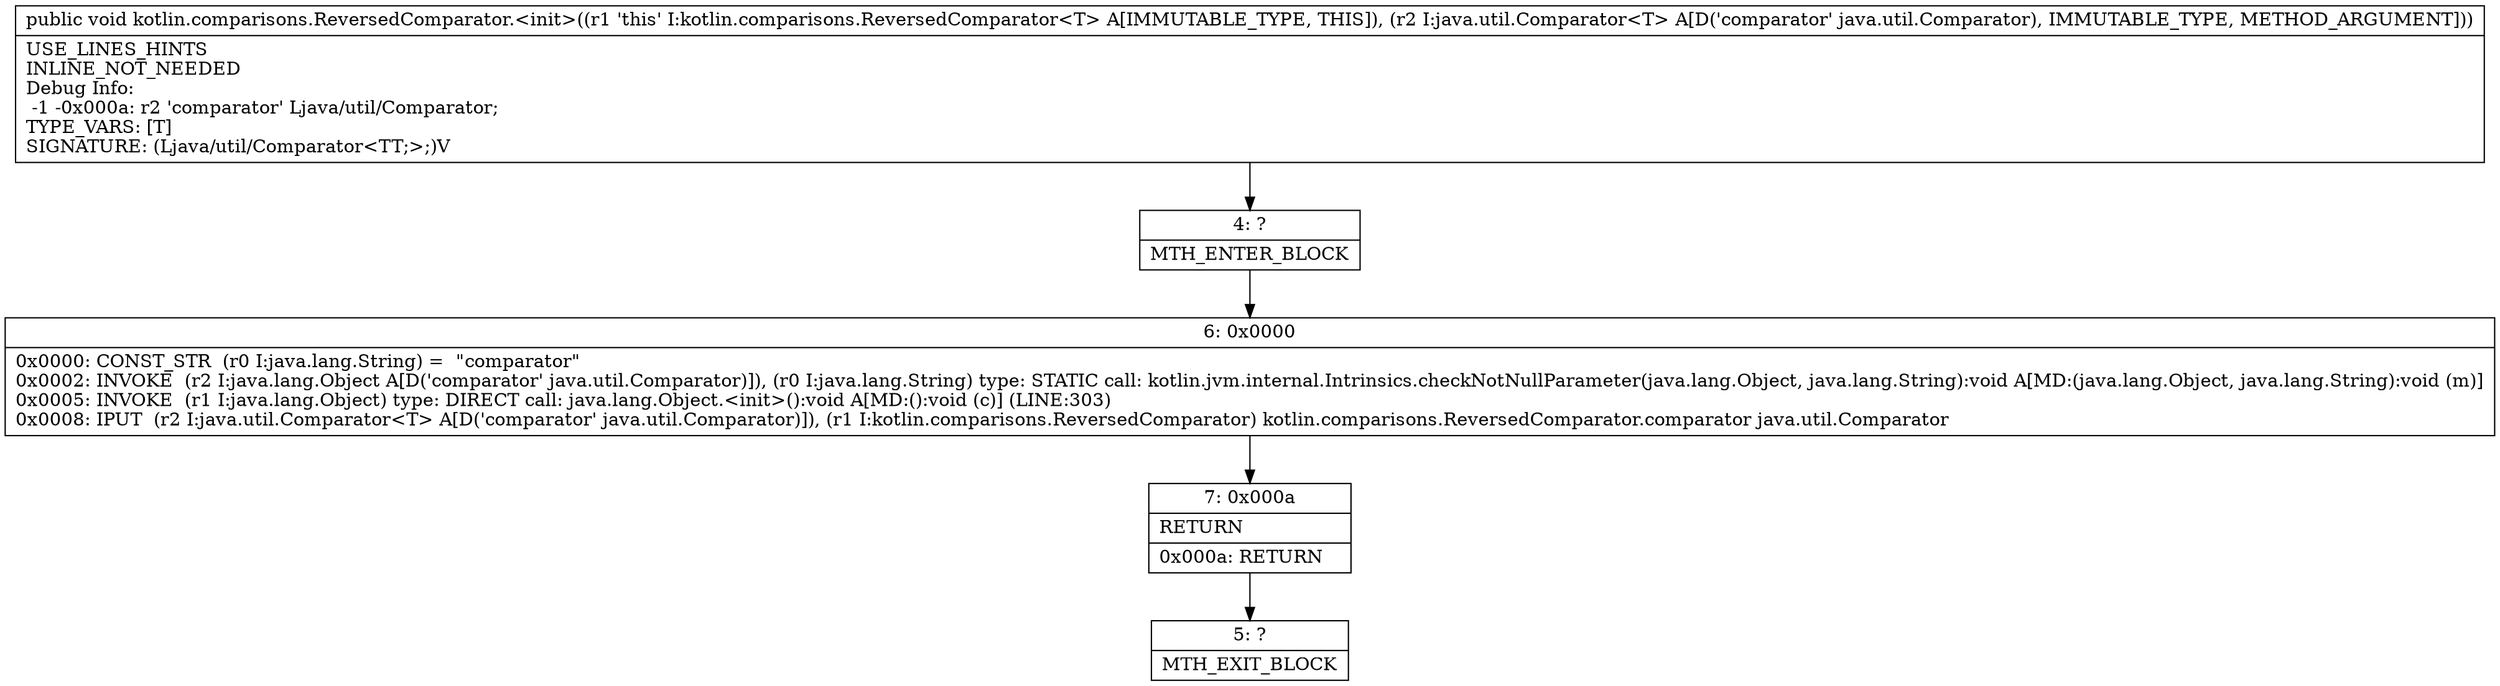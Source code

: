 digraph "CFG forkotlin.comparisons.ReversedComparator.\<init\>(Ljava\/util\/Comparator;)V" {
Node_4 [shape=record,label="{4\:\ ?|MTH_ENTER_BLOCK\l}"];
Node_6 [shape=record,label="{6\:\ 0x0000|0x0000: CONST_STR  (r0 I:java.lang.String) =  \"comparator\" \l0x0002: INVOKE  (r2 I:java.lang.Object A[D('comparator' java.util.Comparator)]), (r0 I:java.lang.String) type: STATIC call: kotlin.jvm.internal.Intrinsics.checkNotNullParameter(java.lang.Object, java.lang.String):void A[MD:(java.lang.Object, java.lang.String):void (m)]\l0x0005: INVOKE  (r1 I:java.lang.Object) type: DIRECT call: java.lang.Object.\<init\>():void A[MD:():void (c)] (LINE:303)\l0x0008: IPUT  (r2 I:java.util.Comparator\<T\> A[D('comparator' java.util.Comparator)]), (r1 I:kotlin.comparisons.ReversedComparator) kotlin.comparisons.ReversedComparator.comparator java.util.Comparator \l}"];
Node_7 [shape=record,label="{7\:\ 0x000a|RETURN\l|0x000a: RETURN   \l}"];
Node_5 [shape=record,label="{5\:\ ?|MTH_EXIT_BLOCK\l}"];
MethodNode[shape=record,label="{public void kotlin.comparisons.ReversedComparator.\<init\>((r1 'this' I:kotlin.comparisons.ReversedComparator\<T\> A[IMMUTABLE_TYPE, THIS]), (r2 I:java.util.Comparator\<T\> A[D('comparator' java.util.Comparator), IMMUTABLE_TYPE, METHOD_ARGUMENT]))  | USE_LINES_HINTS\lINLINE_NOT_NEEDED\lDebug Info:\l  \-1 \-0x000a: r2 'comparator' Ljava\/util\/Comparator;\lTYPE_VARS: [T]\lSIGNATURE: (Ljava\/util\/Comparator\<TT;\>;)V\l}"];
MethodNode -> Node_4;Node_4 -> Node_6;
Node_6 -> Node_7;
Node_7 -> Node_5;
}

